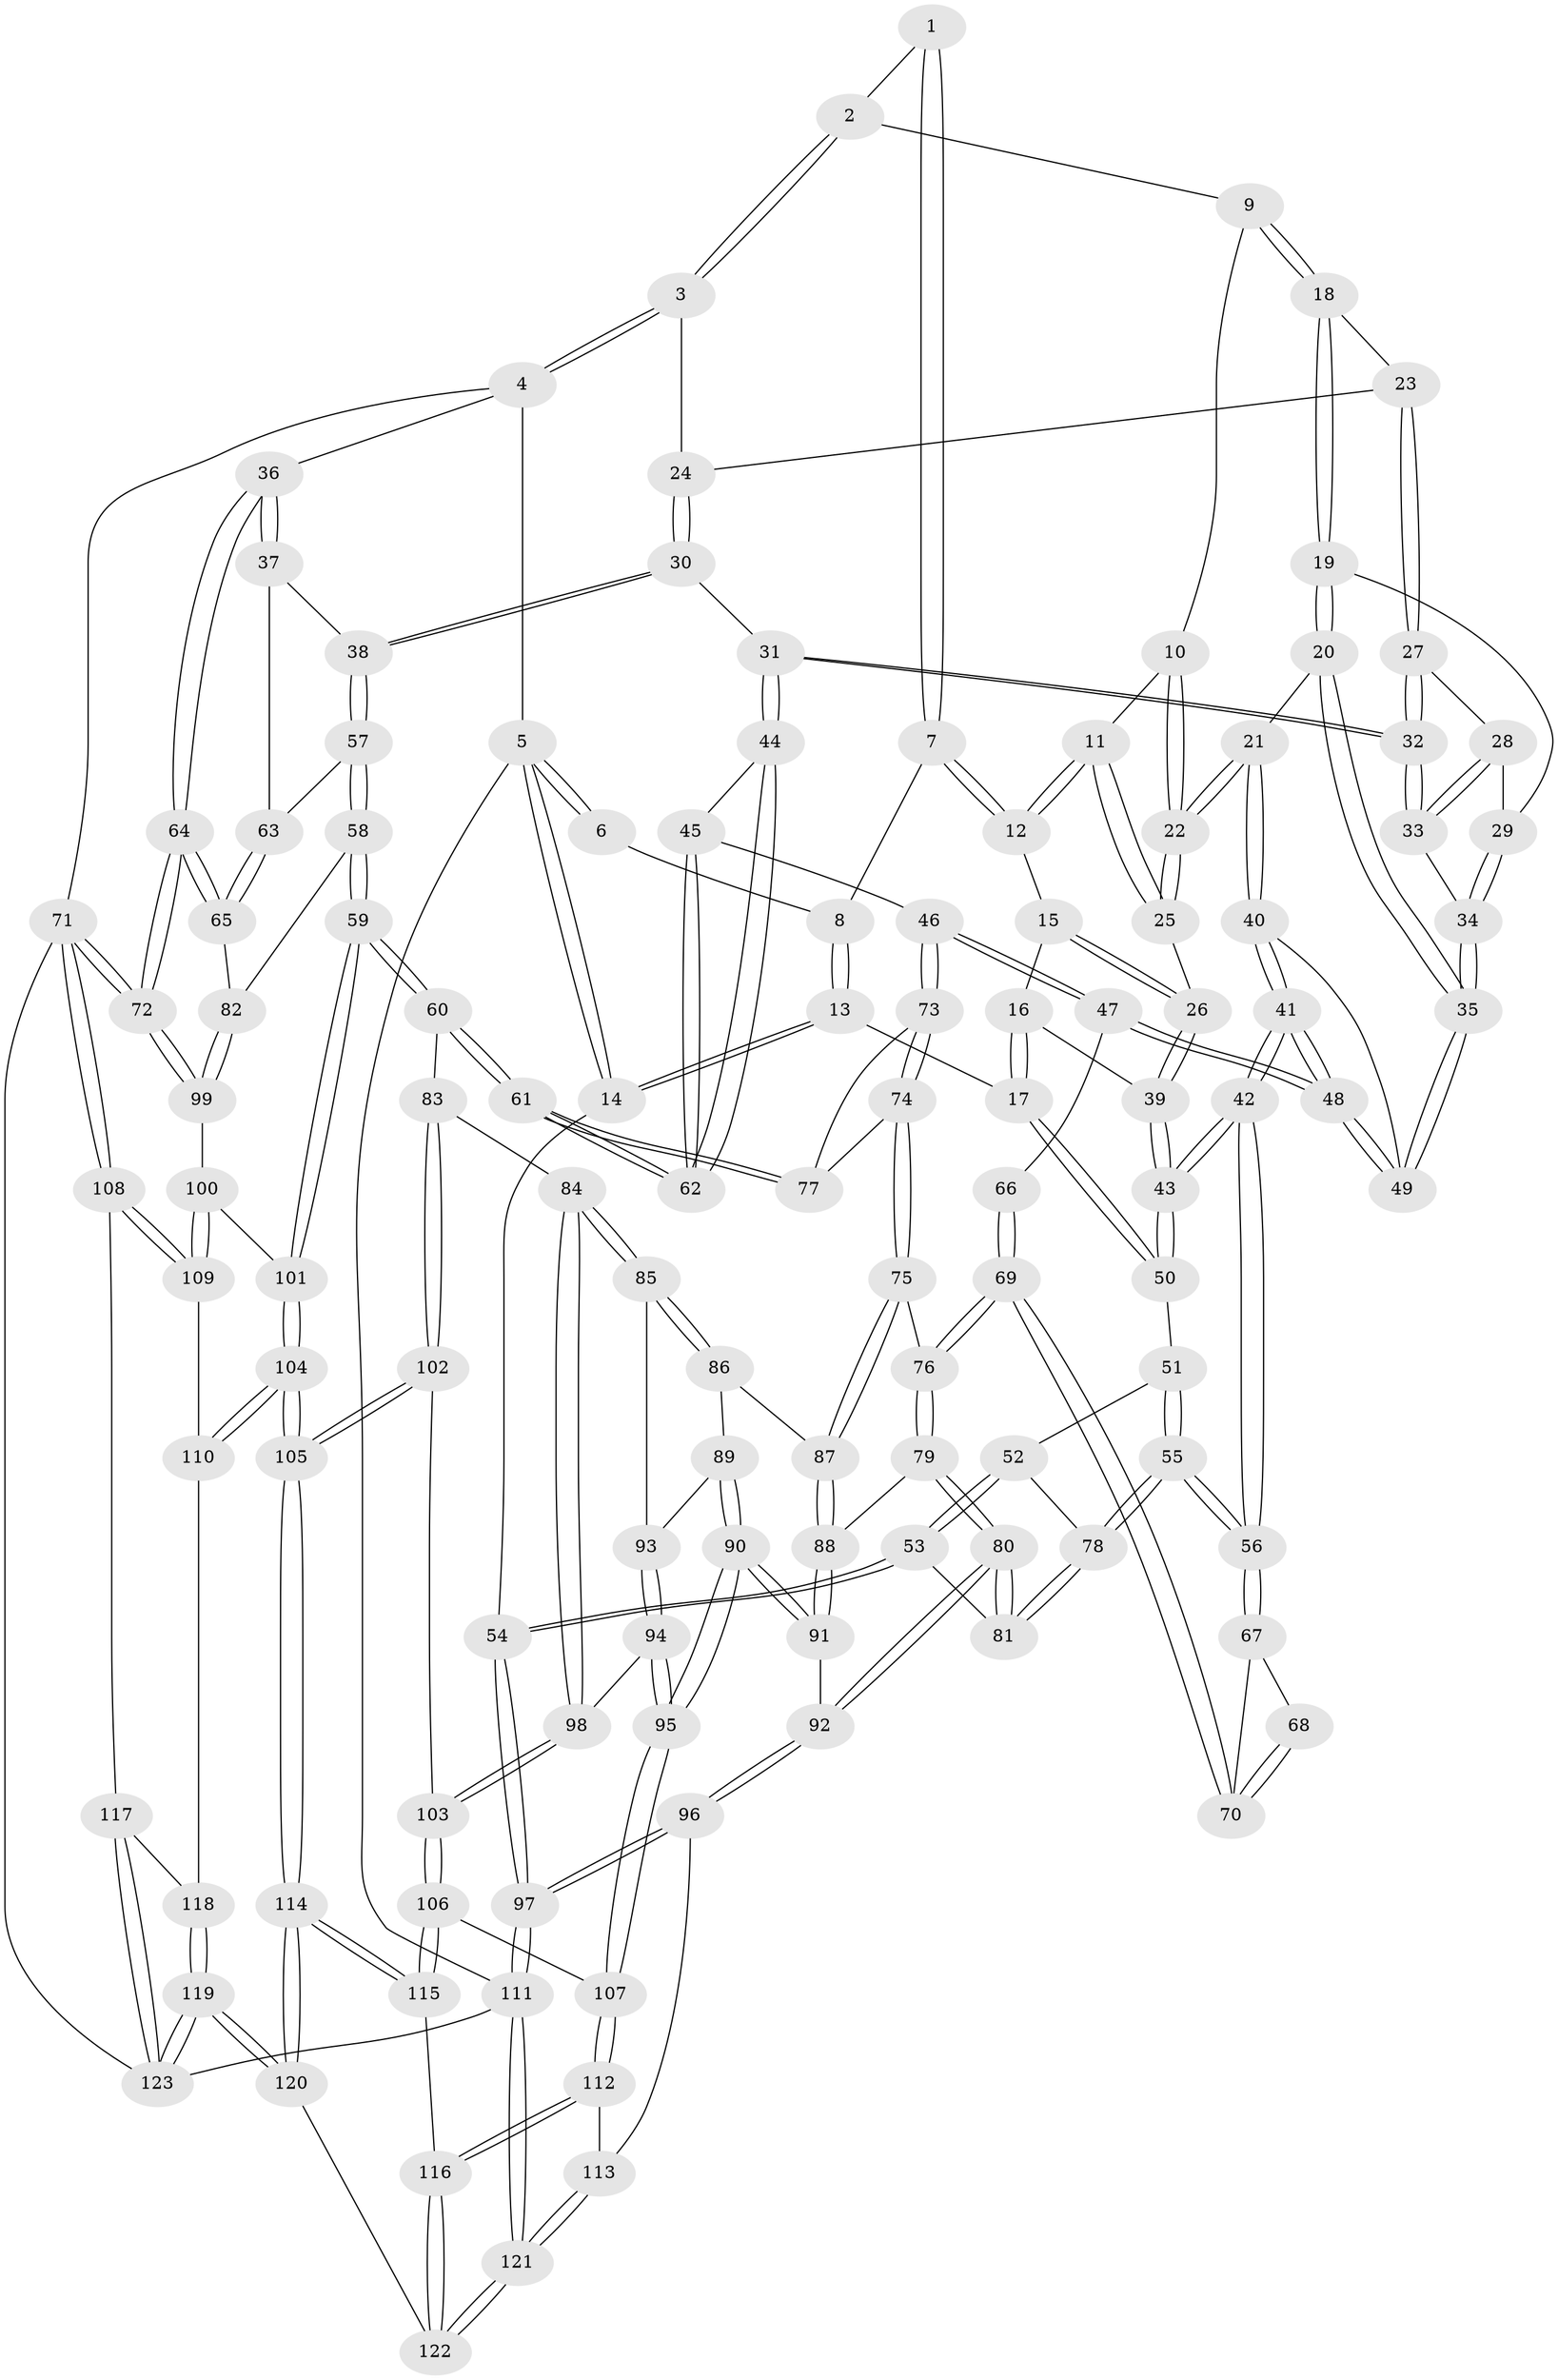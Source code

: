 // Generated by graph-tools (version 1.1) at 2025/27/03/09/25 03:27:13]
// undirected, 123 vertices, 304 edges
graph export_dot {
graph [start="1"]
  node [color=gray90,style=filled];
  1 [pos="+0.17821646323637344+0"];
  2 [pos="+0.42095815384932816+0"];
  3 [pos="+1+0"];
  4 [pos="+1+0"];
  5 [pos="+0+0"];
  6 [pos="+0+0"];
  7 [pos="+0.16288951420955458+0"];
  8 [pos="+0.04255893323654696+0.04092812228347343"];
  9 [pos="+0.4259089377180113+0"];
  10 [pos="+0.3719365799518039+0.031678710310986666"];
  11 [pos="+0.2950893619674071+0.09031443808449015"];
  12 [pos="+0.17177164420568417+0.028658363769051343"];
  13 [pos="+0+0.16454955693250686"];
  14 [pos="+0+0.14941675953806052"];
  15 [pos="+0.16169201853724333+0.050806469963353335"];
  16 [pos="+0.078955896662559+0.141413810757285"];
  17 [pos="+0+0.16765738383755047"];
  18 [pos="+0.43090061212801445+0"];
  19 [pos="+0.47458496181877513+0.1388213968523552"];
  20 [pos="+0.4335579470685719+0.20516229324809818"];
  21 [pos="+0.37685157195813607+0.20217023014963514"];
  22 [pos="+0.3743874929005424+0.19990791235013053"];
  23 [pos="+0.6102941482156697+0.082417560255448"];
  24 [pos="+0.7078728376067195+0.014752842498223945"];
  25 [pos="+0.2832005157601406+0.15695025277781394"];
  26 [pos="+0.24033465357351047+0.1867591901231937"];
  27 [pos="+0.5924965099991442+0.140973730852283"];
  28 [pos="+0.5339335666770333+0.14680166249588078"];
  29 [pos="+0.5043134180821905+0.14479094408419005"];
  30 [pos="+0.6805232794797239+0.2550087600083369"];
  31 [pos="+0.6768849073536731+0.25533324178232125"];
  32 [pos="+0.6520932209770228+0.23775265729494177"];
  33 [pos="+0.5474082938945303+0.2417821423550059"];
  34 [pos="+0.5382974668322912+0.24414251524793296"];
  35 [pos="+0.4706325357526823+0.27661454495587373"];
  36 [pos="+1+0"];
  37 [pos="+0.9768794213174912+0.12402148334619943"];
  38 [pos="+0.7112114110553985+0.2599933435857128"];
  39 [pos="+0.21976665390501707+0.21627286810364987"];
  40 [pos="+0.32077120583966684+0.29389478351961335"];
  41 [pos="+0.23852476452400775+0.34667342278287805"];
  42 [pos="+0.23525037304986599+0.3482846704043326"];
  43 [pos="+0.2207002200798865+0.302901994878315"];
  44 [pos="+0.6752074889273321+0.25760690665854513"];
  45 [pos="+0.5798597428005361+0.3276425502965505"];
  46 [pos="+0.4861022340893951+0.36573706050123816"];
  47 [pos="+0.48183522527721423+0.3610414058125146"];
  48 [pos="+0.4775908964994607+0.351783600553401"];
  49 [pos="+0.4681973423799754+0.31848491965865766"];
  50 [pos="+0.03441145775544258+0.22369530574908889"];
  51 [pos="+0.05124589076787165+0.2841747962929676"];
  52 [pos="+0.040617770669245976+0.39682665421949437"];
  53 [pos="+0.006125626817165486+0.4204279842934866"];
  54 [pos="+0+0.5010179690019171"];
  55 [pos="+0.2168366639377925+0.372874205907933"];
  56 [pos="+0.2330129216843362+0.35645383046781637"];
  57 [pos="+0.7804777898068057+0.41213174902730476"];
  58 [pos="+0.7649899685003121+0.5315545696319234"];
  59 [pos="+0.7120742447345519+0.5573901459582403"];
  60 [pos="+0.6810779037949228+0.5541073135658847"];
  61 [pos="+0.6339049631928694+0.482280822008931"];
  62 [pos="+0.6360794846359007+0.4353013626311694"];
  63 [pos="+0.9146624785876587+0.3179058536908493"];
  64 [pos="+1+0.5123999052777458"];
  65 [pos="+0.954822087562249+0.4604466119626861"];
  66 [pos="+0.45484685073780995+0.3708544602136634"];
  67 [pos="+0.296696528870091+0.3975043726115389"];
  68 [pos="+0.4537902189499255+0.3711029058005697"];
  69 [pos="+0.3479565920119894+0.4520595364834395"];
  70 [pos="+0.3321045271366993+0.43316024914271223"];
  71 [pos="+1+0.7423303501486402"];
  72 [pos="+1+0.719311939669896"];
  73 [pos="+0.4881511610765591+0.373925935624219"];
  74 [pos="+0.439206784772821+0.4961811563017003"];
  75 [pos="+0.43397408600548754+0.5061263648238609"];
  76 [pos="+0.3564174263072096+0.4663247320771005"];
  77 [pos="+0.606893202229386+0.4652937681482701"];
  78 [pos="+0.2150316614475714+0.3753101026703986"];
  79 [pos="+0.2892373263734721+0.5440905666618157"];
  80 [pos="+0.19223993182211935+0.5795864454058285"];
  81 [pos="+0.1901335020375256+0.5491080446557813"];
  82 [pos="+0.8012513358519868+0.537418398443518"];
  83 [pos="+0.6635707230462927+0.5637305283673459"];
  84 [pos="+0.6403724153897646+0.5709814586710288"];
  85 [pos="+0.5913409628449945+0.5733515917581535"];
  86 [pos="+0.45524267421083875+0.533781492406966"];
  87 [pos="+0.43744657820701055+0.5235524864608941"];
  88 [pos="+0.40211438279284833+0.5646160000806884"];
  89 [pos="+0.4722201007824479+0.6302519705887942"];
  90 [pos="+0.3632670248031843+0.7176682188453197"];
  91 [pos="+0.3627627177554482+0.716704254246029"];
  92 [pos="+0.189917964687962+0.5869168054922307"];
  93 [pos="+0.5117308654062329+0.6319567686685865"];
  94 [pos="+0.5019931394606901+0.687834641084062"];
  95 [pos="+0.3695806182834342+0.7397988604701302"];
  96 [pos="+0.024545204920643725+0.6987610286961835"];
  97 [pos="+0+0.6746015820780952"];
  98 [pos="+0.5467723326248745+0.7011967100271319"];
  99 [pos="+0.9204248834971819+0.6430423003576028"];
  100 [pos="+0.8556074938512217+0.7359565036644233"];
  101 [pos="+0.7408996587809528+0.6994604198251896"];
  102 [pos="+0.5997364272629545+0.7796103410821658"];
  103 [pos="+0.5592487480220443+0.7568400134875102"];
  104 [pos="+0.7046449168658115+0.8437424972592132"];
  105 [pos="+0.664028449903196+0.8703206380219268"];
  106 [pos="+0.38595969915238665+0.7966729536606966"];
  107 [pos="+0.3704306044119331+0.7805549846335461"];
  108 [pos="+1+0.797564347207825"];
  109 [pos="+0.8575610752149959+0.7434857972787285"];
  110 [pos="+0.8504381066406597+0.8581609755841182"];
  111 [pos="+0+1"];
  112 [pos="+0.2023101993789647+0.8517600618028662"];
  113 [pos="+0.15258490687921067+0.8399855311074069"];
  114 [pos="+0.5500460073519979+1"];
  115 [pos="+0.46975271226648546+0.9648944995518358"];
  116 [pos="+0.2295896831701697+0.9222346263483203"];
  117 [pos="+0.9106312562290355+0.8821098124630155"];
  118 [pos="+0.8521834094991515+0.8592757403033325"];
  119 [pos="+0.6870958441740094+1"];
  120 [pos="+0.550697679620635+1"];
  121 [pos="+0+1"];
  122 [pos="+0.27595445260911383+1"];
  123 [pos="+0.8974432118807396+1"];
  1 -- 2;
  1 -- 7;
  1 -- 7;
  2 -- 3;
  2 -- 3;
  2 -- 9;
  3 -- 4;
  3 -- 4;
  3 -- 24;
  4 -- 5;
  4 -- 36;
  4 -- 71;
  5 -- 6;
  5 -- 6;
  5 -- 14;
  5 -- 14;
  5 -- 111;
  6 -- 8;
  7 -- 8;
  7 -- 12;
  7 -- 12;
  8 -- 13;
  8 -- 13;
  9 -- 10;
  9 -- 18;
  9 -- 18;
  10 -- 11;
  10 -- 22;
  10 -- 22;
  11 -- 12;
  11 -- 12;
  11 -- 25;
  11 -- 25;
  12 -- 15;
  13 -- 14;
  13 -- 14;
  13 -- 17;
  14 -- 54;
  15 -- 16;
  15 -- 26;
  15 -- 26;
  16 -- 17;
  16 -- 17;
  16 -- 39;
  17 -- 50;
  17 -- 50;
  18 -- 19;
  18 -- 19;
  18 -- 23;
  19 -- 20;
  19 -- 20;
  19 -- 29;
  20 -- 21;
  20 -- 35;
  20 -- 35;
  21 -- 22;
  21 -- 22;
  21 -- 40;
  21 -- 40;
  22 -- 25;
  22 -- 25;
  23 -- 24;
  23 -- 27;
  23 -- 27;
  24 -- 30;
  24 -- 30;
  25 -- 26;
  26 -- 39;
  26 -- 39;
  27 -- 28;
  27 -- 32;
  27 -- 32;
  28 -- 29;
  28 -- 33;
  28 -- 33;
  29 -- 34;
  29 -- 34;
  30 -- 31;
  30 -- 38;
  30 -- 38;
  31 -- 32;
  31 -- 32;
  31 -- 44;
  31 -- 44;
  32 -- 33;
  32 -- 33;
  33 -- 34;
  34 -- 35;
  34 -- 35;
  35 -- 49;
  35 -- 49;
  36 -- 37;
  36 -- 37;
  36 -- 64;
  36 -- 64;
  37 -- 38;
  37 -- 63;
  38 -- 57;
  38 -- 57;
  39 -- 43;
  39 -- 43;
  40 -- 41;
  40 -- 41;
  40 -- 49;
  41 -- 42;
  41 -- 42;
  41 -- 48;
  41 -- 48;
  42 -- 43;
  42 -- 43;
  42 -- 56;
  42 -- 56;
  43 -- 50;
  43 -- 50;
  44 -- 45;
  44 -- 62;
  44 -- 62;
  45 -- 46;
  45 -- 62;
  45 -- 62;
  46 -- 47;
  46 -- 47;
  46 -- 73;
  46 -- 73;
  47 -- 48;
  47 -- 48;
  47 -- 66;
  48 -- 49;
  48 -- 49;
  50 -- 51;
  51 -- 52;
  51 -- 55;
  51 -- 55;
  52 -- 53;
  52 -- 53;
  52 -- 78;
  53 -- 54;
  53 -- 54;
  53 -- 81;
  54 -- 97;
  54 -- 97;
  55 -- 56;
  55 -- 56;
  55 -- 78;
  55 -- 78;
  56 -- 67;
  56 -- 67;
  57 -- 58;
  57 -- 58;
  57 -- 63;
  58 -- 59;
  58 -- 59;
  58 -- 82;
  59 -- 60;
  59 -- 60;
  59 -- 101;
  59 -- 101;
  60 -- 61;
  60 -- 61;
  60 -- 83;
  61 -- 62;
  61 -- 62;
  61 -- 77;
  61 -- 77;
  63 -- 65;
  63 -- 65;
  64 -- 65;
  64 -- 65;
  64 -- 72;
  64 -- 72;
  65 -- 82;
  66 -- 69;
  66 -- 69;
  67 -- 68;
  67 -- 70;
  68 -- 70;
  68 -- 70;
  69 -- 70;
  69 -- 70;
  69 -- 76;
  69 -- 76;
  71 -- 72;
  71 -- 72;
  71 -- 108;
  71 -- 108;
  71 -- 123;
  72 -- 99;
  72 -- 99;
  73 -- 74;
  73 -- 74;
  73 -- 77;
  74 -- 75;
  74 -- 75;
  74 -- 77;
  75 -- 76;
  75 -- 87;
  75 -- 87;
  76 -- 79;
  76 -- 79;
  78 -- 81;
  78 -- 81;
  79 -- 80;
  79 -- 80;
  79 -- 88;
  80 -- 81;
  80 -- 81;
  80 -- 92;
  80 -- 92;
  82 -- 99;
  82 -- 99;
  83 -- 84;
  83 -- 102;
  83 -- 102;
  84 -- 85;
  84 -- 85;
  84 -- 98;
  84 -- 98;
  85 -- 86;
  85 -- 86;
  85 -- 93;
  86 -- 87;
  86 -- 89;
  87 -- 88;
  87 -- 88;
  88 -- 91;
  88 -- 91;
  89 -- 90;
  89 -- 90;
  89 -- 93;
  90 -- 91;
  90 -- 91;
  90 -- 95;
  90 -- 95;
  91 -- 92;
  92 -- 96;
  92 -- 96;
  93 -- 94;
  93 -- 94;
  94 -- 95;
  94 -- 95;
  94 -- 98;
  95 -- 107;
  95 -- 107;
  96 -- 97;
  96 -- 97;
  96 -- 113;
  97 -- 111;
  97 -- 111;
  98 -- 103;
  98 -- 103;
  99 -- 100;
  100 -- 101;
  100 -- 109;
  100 -- 109;
  101 -- 104;
  101 -- 104;
  102 -- 103;
  102 -- 105;
  102 -- 105;
  103 -- 106;
  103 -- 106;
  104 -- 105;
  104 -- 105;
  104 -- 110;
  104 -- 110;
  105 -- 114;
  105 -- 114;
  106 -- 107;
  106 -- 115;
  106 -- 115;
  107 -- 112;
  107 -- 112;
  108 -- 109;
  108 -- 109;
  108 -- 117;
  109 -- 110;
  110 -- 118;
  111 -- 121;
  111 -- 121;
  111 -- 123;
  112 -- 113;
  112 -- 116;
  112 -- 116;
  113 -- 121;
  113 -- 121;
  114 -- 115;
  114 -- 115;
  114 -- 120;
  114 -- 120;
  115 -- 116;
  116 -- 122;
  116 -- 122;
  117 -- 118;
  117 -- 123;
  117 -- 123;
  118 -- 119;
  118 -- 119;
  119 -- 120;
  119 -- 120;
  119 -- 123;
  119 -- 123;
  120 -- 122;
  121 -- 122;
  121 -- 122;
}
